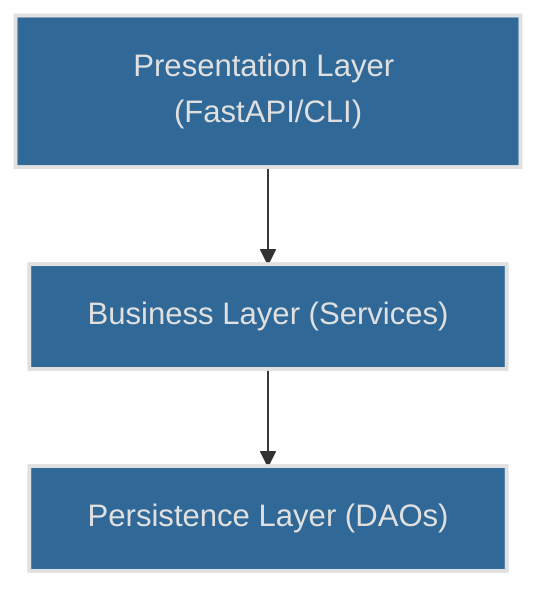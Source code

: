 flowchart TD
    A["Presentation Layer (FastAPI/CLI)"] --> B["Business Layer (Services)"]
    B --> C["Persistence Layer (DAOs)"]

    style A fill:#306998,stroke:#E0E0E0,stroke-width:2px,color:#E0E0E0
    style B fill:#306998,stroke:#E0E0E0,stroke-width:2px,color:#E0E0E0
    style C fill:#306998,stroke:#E0E0E0,stroke-width:2px,color:#E0E0E0